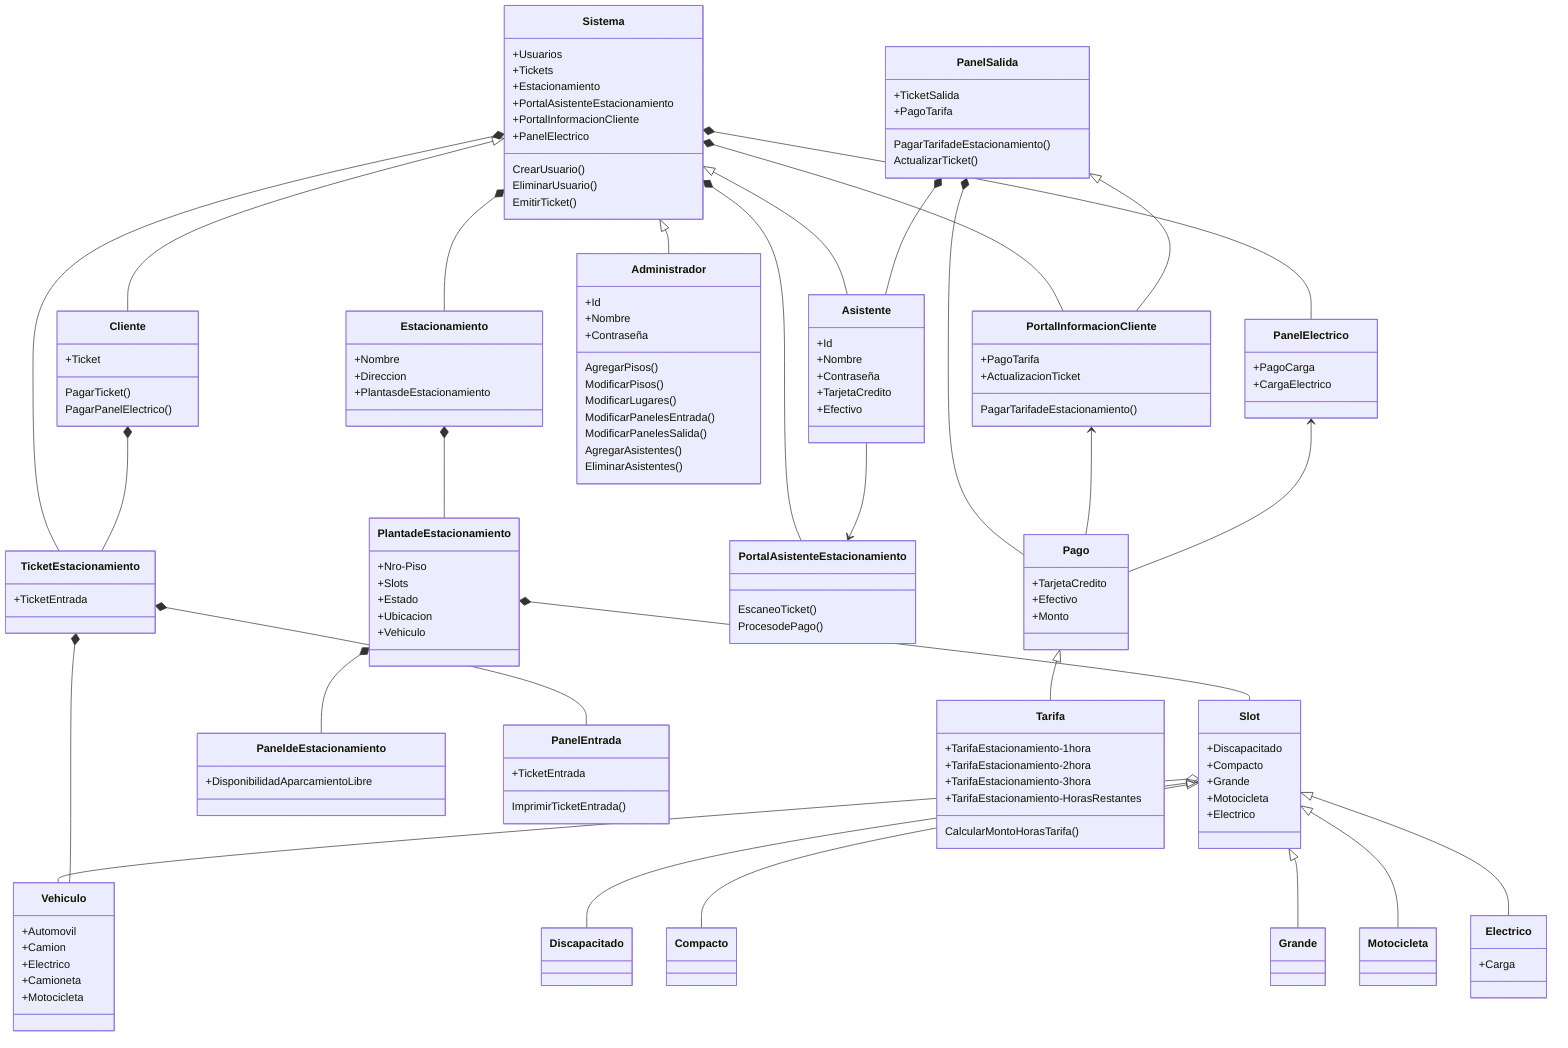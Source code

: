 classDiagram
    Estacionamiento *-- PlantadeEstacionamiento
    PlantadeEstacionamiento *-- Slot
    Slot o-- Vehiculo
    PlantadeEstacionamiento *-- PaneldeEstacionamiento
    
    Sistema *-- Estacionamiento
    Sistema *-- TicketEstacionamiento
    Sistema *-- PortalAsistenteEstacionamiento
    Sistema *-- PortalInformacionCliente
    Sistema *-- PanelElectrico

    Slot <|-- Discapacitado
    Slot <|-- Compacto
    Slot <|-- Grande
    Slot <|-- Motocicleta
    Slot <|-- Electrico
    
    Sistema <|-- Administrador
    Sistema <|-- Cliente
    Sistema <|-- Asistente
    
    Asistente --> PortalAsistenteEstacionamiento

    Cliente *-- TicketEstacionamiento

    TicketEstacionamiento *-- PanelEntrada
    TicketEstacionamiento *-- Vehiculo

    PanelSalida *-- Asistente
    PanelSalida *-- Pago
    PanelSalida <|-- PortalInformacionCliente    

    PortalInformacionCliente <-- Pago

    PanelElectrico <-- Pago

    Pago <|-- Tarifa

    class Sistema
    Sistema: +Usuarios
    Sistema: +Tickets
    Sistema: +Estacionamiento
    Sistema: +PortalAsistenteEstacionamiento
    Sistema: +PortalInformacionCliente
    Sistema: +PanelElectrico
    Sistema: CrearUsuario()
    Sistema: EliminarUsuario()
    Sistema: EmitirTicket()

    class Estacionamiento
    Estacionamiento: +Nombre
    Estacionamiento: +Direccion
    Estacionamiento: +PlantasdeEstacionamiento

    class PlantadeEstacionamiento
    PlantadeEstacionamiento: +Nro-Piso
    PlantadeEstacionamiento: +Slots
    PlantadeEstacionamiento: +Estado
    PlantadeEstacionamiento: +Ubicacion
    PlantadeEstacionamiento: +Vehiculo

    class Slot
    Slot: +Discapacitado
    Slot: +Compacto
    Slot: +Grande
    Slot: +Motocicleta
    Slot: +Electrico
    
    class Discapacitado

    class Compacto
    
    class Grande
    
    class Motocicleta
    
    class Electrico
    Electrico: +Carga

    class Vehiculo
    Vehiculo: +Automovil
    Vehiculo: +Camion
    Vehiculo: +Electrico
    Vehiculo: +Camioneta
    Vehiculo: +Motocicleta

    class Administrador
    Administrador: +Id
    Administrador: +Nombre
    Administrador: +Contraseña
    Administrador: AgregarPisos()
    Administrador: ModificarPisos()
    Administrador: ModificarLugares()
    Administrador: ModificarPanelesEntrada()
    Administrador: ModificarPanelesSalida()
    Administrador: AgregarAsistentes()
    Administrador: EliminarAsistentes()

    class Asistente
    Asistente: +Id
    Asistente: +Nombre
    Asistente: +Contraseña
    Asistente: +TarjetaCredito
    Asistente: +Efectivo
    
    class Cliente
    Cliente: +Ticket
    Cliente: PagarTicket()
    Cliente: PagarPanelElectrico()

    class TicketEstacionamiento
    TicketEstacionamiento: +TicketEntrada

    class PanelEntrada
    PanelEntrada: +TicketEntrada
    PanelEntrada: ImprimirTicketEntrada()

    class PanelSalida
    PanelSalida: +TicketSalida
    PanelSalida: +PagoTarifa
    PanelSalida: PagarTarifadeEstacionamiento()
    PanelSalida: ActualizarTicket()

    class Pago
    Pago: +TarjetaCredito
    Pago: +Efectivo
    Pago: +Monto

    class Tarifa
    Tarifa: +TarifaEstacionamiento-1hora
    Tarifa: +TarifaEstacionamiento-2hora
    Tarifa: +TarifaEstacionamiento-3hora
    Tarifa: +TarifaEstacionamiento-HorasRestantes
    Tarifa: CalcularMontoHorasTarifa()

    class PaneldeEstacionamiento
    PaneldeEstacionamiento: +DisponibilidadAparcamientoLibre

    class PortalAsistenteEstacionamiento
    PortalAsistenteEstacionamiento: EscaneoTicket()
    PortalAsistenteEstacionamiento: ProcesodePago()

    class PortalInformacionCliente
    PortalInformacionCliente: +PagoTarifa
    PortalInformacionCliente: +ActualizacionTicket
    PortalInformacionCliente: PagarTarifadeEstacionamiento()

    class PanelElectrico
    PanelElectrico: +PagoCarga
    PanelElectrico: +CargaElectrico